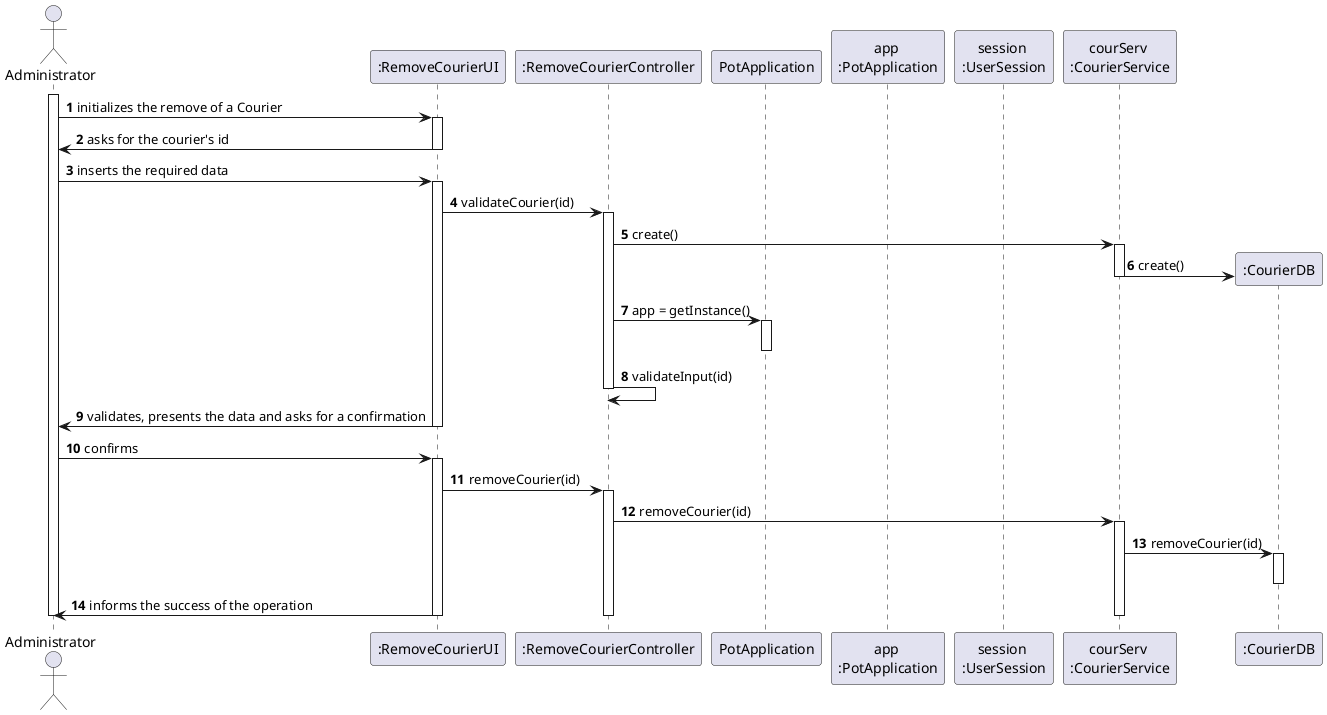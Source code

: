 @startuml
autonumber
actor "Administrator" as ADMIN

participant ":RemoveCourierUI" as UI
participant ":RemoveCourierController" as CTRL
participant "PotApplication" as PA
participant "app \n:PotApplication" as APA
participant "session \n:UserSession" as US
participant "courServ \n:CourierService" as RF
participant ":CourierDB" as CDB

activate ADMIN

ADMIN -> UI : initializes the remove of a Courier
activate UI
UI -> ADMIN : asks for the courier's id
deactivate UI

ADMIN -> UI : inserts the required data
activate UI
UI -> CTRL : validateCourier(id)
activate CTRL
CTRL -> RF : create()
activate RF
RF -> CDB** : create()
deactivate RF
CTRL -> PA : app = getInstance()
activate PA
deactivate PA
deactivate US
CTRL -> CTRL : validateInput(id)
deactivate RF
deactivate CTRL

UI -> ADMIN : validates, presents the data and asks for a confirmation
deactivate UI

ADMIN -> UI : confirms
activate UI
UI -> CTRL : removeCourier(id)
activate CTRL
CTRL -> RF : removeCourier(id)
activate RF
RF -> CDB : removeCourier(id)
activate CDB
deactivate CDB
UI -> ADMIN : informs the success of the operation
deactivate RF
deactivate CTRL
deactivate UI

deactivate ADMIN

@enduml
